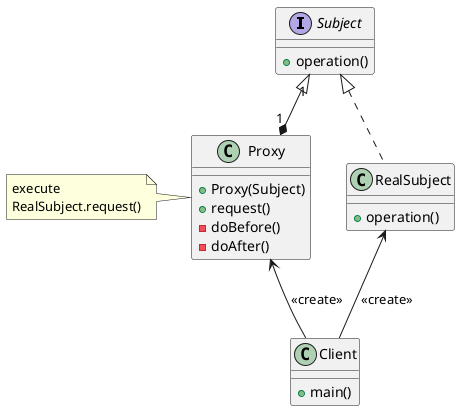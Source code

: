 @startuml
interface Subject{
+operation()
}
class RealSubject{
+operation()
}
class Proxy{
+Proxy(Subject)
+request()
-doBefore()
-doAfter()
}
note left of Proxy
  execute
  RealSubject.request()
end note
class Client{
+main()
}

Subject <|.. RealSubject
Subject "1" <|--* "1" Proxy
RealSubject <-- Client :<<create>>
Proxy <-- Client :<<create>>
@enduml